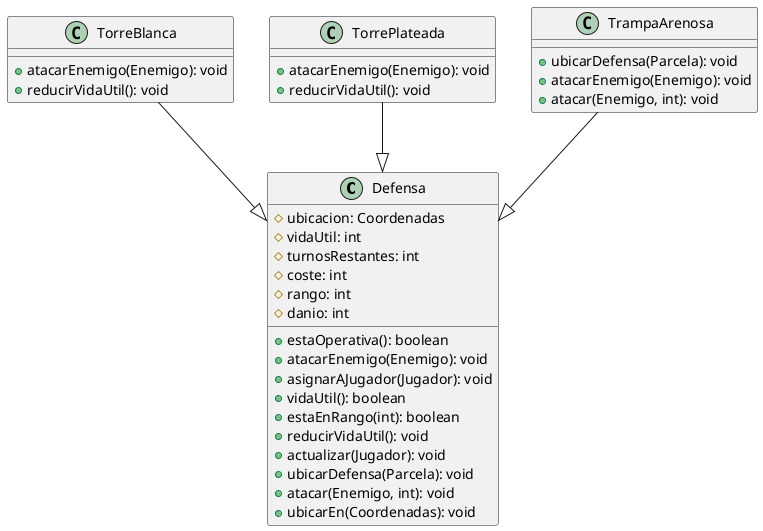 @startuml

class Defensa {
  # ubicacion: Coordenadas
  # vidaUtil: int
  # turnosRestantes: int
  # coste: int
  # rango: int
  # danio: int

  + estaOperativa(): boolean
  + atacarEnemigo(Enemigo): void
  + asignarAJugador(Jugador): void
  + vidaUtil(): boolean
  + estaEnRango(int): boolean
  + reducirVidaUtil(): void
  + actualizar(Jugador): void
  + ubicarDefensa(Parcela): void
  + atacar(Enemigo, int): void
  + ubicarEn(Coordenadas): void
}
class TorreBlanca {
  + atacarEnemigo(Enemigo): void
  + reducirVidaUtil(): void
}
class TorrePlateada {
  + atacarEnemigo(Enemigo): void
  + reducirVidaUtil(): void
}
class TrampaArenosa {
  + ubicarDefensa(Parcela): void
  + atacarEnemigo(Enemigo): void
  + atacar(Enemigo, int): void
}

TorreBlanca    --|>  Defensa
TorrePlateada  --|>  Defensa
TrampaArenosa  --|>  Defensa
@enduml
